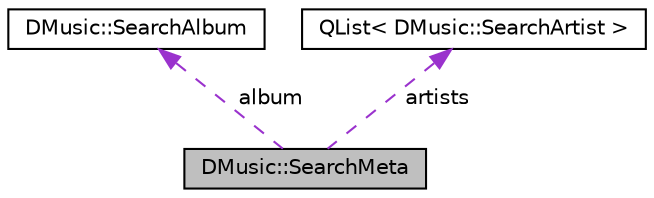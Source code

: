 digraph "DMusic::SearchMeta"
{
  edge [fontname="Helvetica",fontsize="10",labelfontname="Helvetica",labelfontsize="10"];
  node [fontname="Helvetica",fontsize="10",shape=record];
  Node1 [label="DMusic::SearchMeta",height=0.2,width=0.4,color="black", fillcolor="grey75", style="filled", fontcolor="black"];
  Node2 -> Node1 [dir="back",color="darkorchid3",fontsize="10",style="dashed",label=" album" ,fontname="Helvetica"];
  Node2 [label="DMusic::SearchAlbum",height=0.2,width=0.4,color="black", fillcolor="white", style="filled",URL="$struct_d_music_1_1_search_album.html"];
  Node3 -> Node1 [dir="back",color="darkorchid3",fontsize="10",style="dashed",label=" artists" ,fontname="Helvetica"];
  Node3 [label="QList\< DMusic::SearchArtist \>",height=0.2,width=0.4,color="black", fillcolor="white", style="filled",URL="$class_q_list.html"];
}
